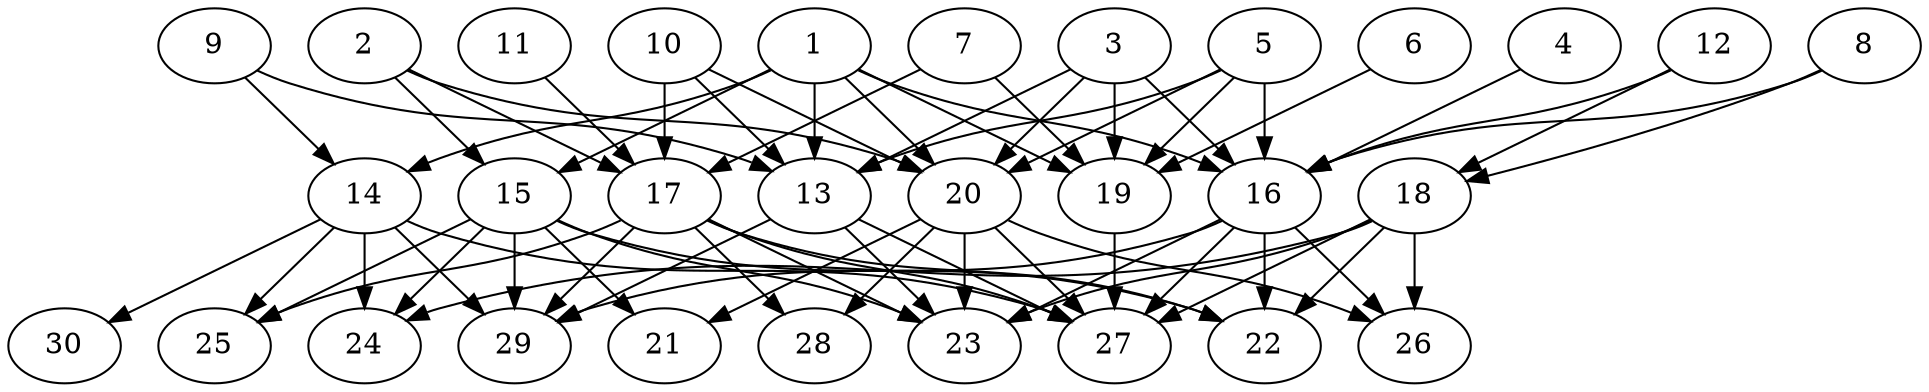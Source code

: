// DAG automatically generated by daggen at Tue Aug  6 16:27:24 2019
// ./daggen --dot -n 30 --ccr 0.3 --fat 0.7 --regular 0.5 --density 0.8 --mindata 5242880 --maxdata 52428800 
digraph G {
  1 [size="42755413", alpha="0.18", expect_size="12826624"] 
  1 -> 13 [size ="12826624"]
  1 -> 14 [size ="12826624"]
  1 -> 15 [size ="12826624"]
  1 -> 16 [size ="12826624"]
  1 -> 19 [size ="12826624"]
  1 -> 20 [size ="12826624"]
  2 [size="112407893", alpha="0.04", expect_size="33722368"] 
  2 -> 15 [size ="33722368"]
  2 -> 17 [size ="33722368"]
  2 -> 20 [size ="33722368"]
  3 [size="142114133", alpha="0.17", expect_size="42634240"] 
  3 -> 13 [size ="42634240"]
  3 -> 16 [size ="42634240"]
  3 -> 19 [size ="42634240"]
  3 -> 20 [size ="42634240"]
  4 [size="74786133", alpha="0.18", expect_size="22435840"] 
  4 -> 16 [size ="22435840"]
  5 [size="65082027", alpha="0.05", expect_size="19524608"] 
  5 -> 13 [size ="19524608"]
  5 -> 16 [size ="19524608"]
  5 -> 19 [size ="19524608"]
  5 -> 20 [size ="19524608"]
  6 [size="73953280", alpha="0.07", expect_size="22185984"] 
  6 -> 19 [size ="22185984"]
  7 [size="126365013", alpha="0.16", expect_size="37909504"] 
  7 -> 17 [size ="37909504"]
  7 -> 19 [size ="37909504"]
  8 [size="165816320", alpha="0.19", expect_size="49744896"] 
  8 -> 16 [size ="49744896"]
  8 -> 18 [size ="49744896"]
  9 [size="62050987", alpha="0.15", expect_size="18615296"] 
  9 -> 13 [size ="18615296"]
  9 -> 14 [size ="18615296"]
  10 [size="160597333", alpha="0.01", expect_size="48179200"] 
  10 -> 13 [size ="48179200"]
  10 -> 17 [size ="48179200"]
  10 -> 20 [size ="48179200"]
  11 [size="155736747", alpha="0.00", expect_size="46721024"] 
  11 -> 17 [size ="46721024"]
  12 [size="136806400", alpha="0.19", expect_size="41041920"] 
  12 -> 16 [size ="41041920"]
  12 -> 18 [size ="41041920"]
  13 [size="169680213", alpha="0.10", expect_size="50904064"] 
  13 -> 23 [size ="50904064"]
  13 -> 27 [size ="50904064"]
  13 -> 29 [size ="50904064"]
  14 [size="146804053", alpha="0.04", expect_size="44041216"] 
  14 -> 24 [size ="44041216"]
  14 -> 25 [size ="44041216"]
  14 -> 27 [size ="44041216"]
  14 -> 29 [size ="44041216"]
  14 -> 30 [size ="44041216"]
  15 [size="129505280", alpha="0.01", expect_size="38851584"] 
  15 -> 21 [size ="38851584"]
  15 -> 22 [size ="38851584"]
  15 -> 23 [size ="38851584"]
  15 -> 24 [size ="38851584"]
  15 -> 25 [size ="38851584"]
  15 -> 29 [size ="38851584"]
  16 [size="167710720", alpha="0.14", expect_size="50313216"] 
  16 -> 22 [size ="50313216"]
  16 -> 23 [size ="50313216"]
  16 -> 26 [size ="50313216"]
  16 -> 27 [size ="50313216"]
  16 -> 29 [size ="50313216"]
  17 [size="68027733", alpha="0.07", expect_size="20408320"] 
  17 -> 22 [size ="20408320"]
  17 -> 23 [size ="20408320"]
  17 -> 25 [size ="20408320"]
  17 -> 27 [size ="20408320"]
  17 -> 28 [size ="20408320"]
  17 -> 29 [size ="20408320"]
  18 [size="37376000", alpha="0.18", expect_size="11212800"] 
  18 -> 22 [size ="11212800"]
  18 -> 23 [size ="11212800"]
  18 -> 24 [size ="11212800"]
  18 -> 26 [size ="11212800"]
  18 -> 27 [size ="11212800"]
  19 [size="32587093", alpha="0.16", expect_size="9776128"] 
  19 -> 27 [size ="9776128"]
  20 [size="150565547", alpha="0.08", expect_size="45169664"] 
  20 -> 21 [size ="45169664"]
  20 -> 23 [size ="45169664"]
  20 -> 26 [size ="45169664"]
  20 -> 27 [size ="45169664"]
  20 -> 28 [size ="45169664"]
  21 [size="161112747", alpha="0.04", expect_size="48333824"] 
  22 [size="161850027", alpha="0.11", expect_size="48555008"] 
  23 [size="155125760", alpha="0.14", expect_size="46537728"] 
  24 [size="77902507", alpha="0.05", expect_size="23370752"] 
  25 [size="109479253", alpha="0.02", expect_size="32843776"] 
  26 [size="120207360", alpha="0.06", expect_size="36062208"] 
  27 [size="74554027", alpha="0.03", expect_size="22366208"] 
  28 [size="133109760", alpha="0.20", expect_size="39932928"] 
  29 [size="120968533", alpha="0.02", expect_size="36290560"] 
  30 [size="89975467", alpha="0.03", expect_size="26992640"] 
}
